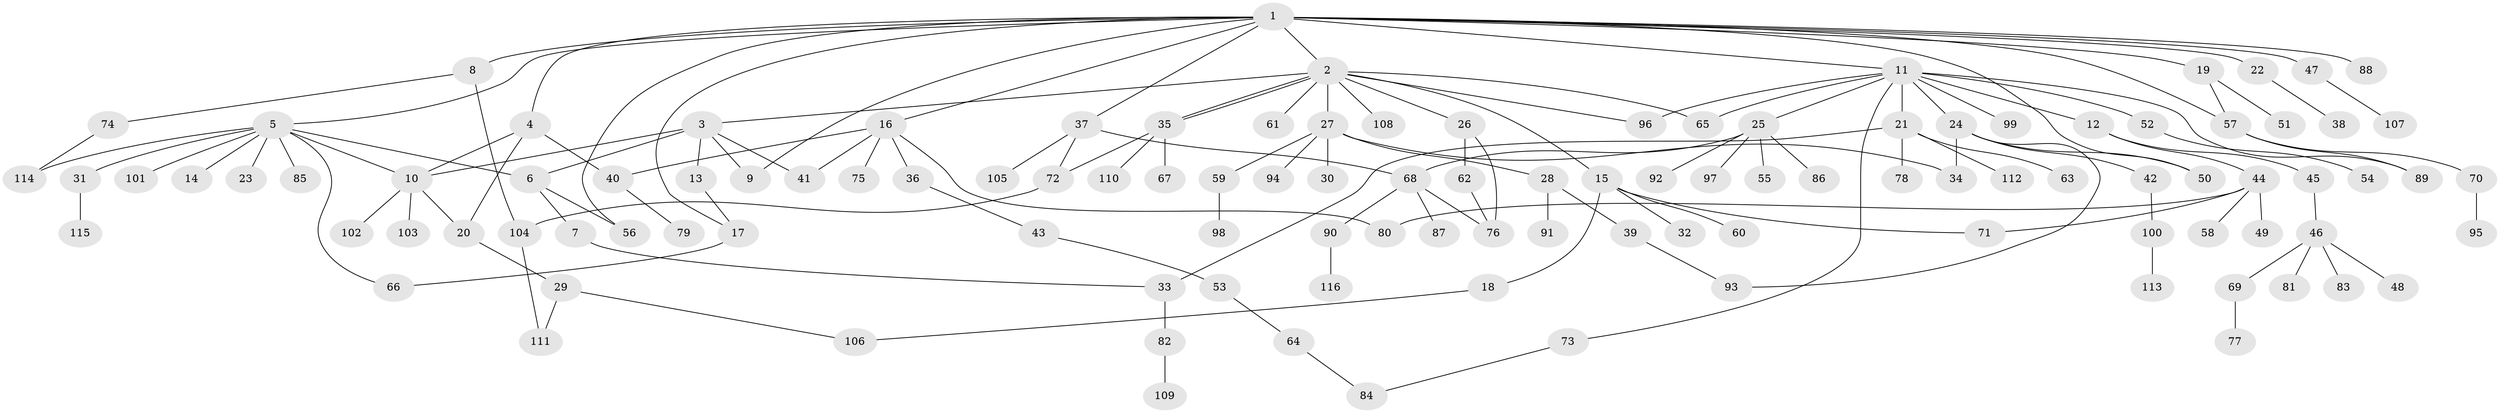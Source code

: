 // coarse degree distribution, {18: 0.012048192771084338, 11: 0.024096385542168676, 8: 0.012048192771084338, 5: 0.060240963855421686, 10: 0.012048192771084338, 2: 0.21686746987951808, 3: 0.10843373493975904, 1: 0.46987951807228917, 6: 0.024096385542168676, 4: 0.04819277108433735, 9: 0.012048192771084338}
// Generated by graph-tools (version 1.1) at 2025/51/02/27/25 19:51:55]
// undirected, 116 vertices, 145 edges
graph export_dot {
graph [start="1"]
  node [color=gray90,style=filled];
  1;
  2;
  3;
  4;
  5;
  6;
  7;
  8;
  9;
  10;
  11;
  12;
  13;
  14;
  15;
  16;
  17;
  18;
  19;
  20;
  21;
  22;
  23;
  24;
  25;
  26;
  27;
  28;
  29;
  30;
  31;
  32;
  33;
  34;
  35;
  36;
  37;
  38;
  39;
  40;
  41;
  42;
  43;
  44;
  45;
  46;
  47;
  48;
  49;
  50;
  51;
  52;
  53;
  54;
  55;
  56;
  57;
  58;
  59;
  60;
  61;
  62;
  63;
  64;
  65;
  66;
  67;
  68;
  69;
  70;
  71;
  72;
  73;
  74;
  75;
  76;
  77;
  78;
  79;
  80;
  81;
  82;
  83;
  84;
  85;
  86;
  87;
  88;
  89;
  90;
  91;
  92;
  93;
  94;
  95;
  96;
  97;
  98;
  99;
  100;
  101;
  102;
  103;
  104;
  105;
  106;
  107;
  108;
  109;
  110;
  111;
  112;
  113;
  114;
  115;
  116;
  1 -- 2;
  1 -- 4;
  1 -- 5;
  1 -- 8;
  1 -- 9;
  1 -- 11;
  1 -- 16;
  1 -- 17;
  1 -- 19;
  1 -- 22;
  1 -- 37;
  1 -- 47;
  1 -- 50;
  1 -- 56;
  1 -- 57;
  1 -- 88;
  2 -- 3;
  2 -- 15;
  2 -- 26;
  2 -- 27;
  2 -- 35;
  2 -- 35;
  2 -- 61;
  2 -- 65;
  2 -- 96;
  2 -- 108;
  3 -- 6;
  3 -- 9;
  3 -- 10;
  3 -- 13;
  3 -- 41;
  4 -- 10;
  4 -- 20;
  4 -- 40;
  5 -- 6;
  5 -- 10;
  5 -- 14;
  5 -- 23;
  5 -- 31;
  5 -- 66;
  5 -- 85;
  5 -- 101;
  5 -- 114;
  6 -- 7;
  6 -- 56;
  7 -- 33;
  8 -- 74;
  8 -- 104;
  10 -- 20;
  10 -- 102;
  10 -- 103;
  11 -- 12;
  11 -- 21;
  11 -- 24;
  11 -- 25;
  11 -- 52;
  11 -- 65;
  11 -- 73;
  11 -- 89;
  11 -- 96;
  11 -- 99;
  12 -- 44;
  12 -- 45;
  13 -- 17;
  15 -- 18;
  15 -- 32;
  15 -- 60;
  15 -- 71;
  16 -- 36;
  16 -- 40;
  16 -- 41;
  16 -- 75;
  16 -- 80;
  17 -- 66;
  18 -- 106;
  19 -- 51;
  19 -- 57;
  20 -- 29;
  21 -- 33;
  21 -- 63;
  21 -- 78;
  21 -- 112;
  22 -- 38;
  24 -- 34;
  24 -- 42;
  24 -- 50;
  24 -- 93;
  25 -- 55;
  25 -- 68;
  25 -- 86;
  25 -- 92;
  25 -- 97;
  26 -- 62;
  26 -- 76;
  27 -- 28;
  27 -- 30;
  27 -- 34;
  27 -- 59;
  27 -- 94;
  28 -- 39;
  28 -- 91;
  29 -- 106;
  29 -- 111;
  31 -- 115;
  33 -- 82;
  35 -- 67;
  35 -- 72;
  35 -- 110;
  36 -- 43;
  37 -- 68;
  37 -- 72;
  37 -- 105;
  39 -- 93;
  40 -- 79;
  42 -- 100;
  43 -- 53;
  44 -- 49;
  44 -- 58;
  44 -- 71;
  44 -- 80;
  45 -- 46;
  46 -- 48;
  46 -- 69;
  46 -- 81;
  46 -- 83;
  47 -- 107;
  52 -- 54;
  53 -- 64;
  57 -- 70;
  57 -- 89;
  59 -- 98;
  62 -- 76;
  64 -- 84;
  68 -- 76;
  68 -- 87;
  68 -- 90;
  69 -- 77;
  70 -- 95;
  72 -- 104;
  73 -- 84;
  74 -- 114;
  82 -- 109;
  90 -- 116;
  100 -- 113;
  104 -- 111;
}

